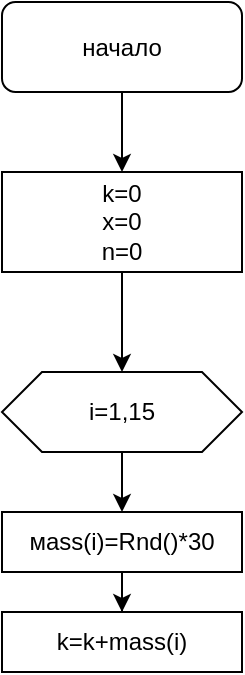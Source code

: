 <mxfile version="15.5.5" type="device"><diagram id="OpV86igZMK1MVGCMlE6b" name="Page-1"><mxGraphModel dx="311" dy="251" grid="1" gridSize="10" guides="1" tooltips="1" connect="1" arrows="1" fold="1" page="1" pageScale="1" pageWidth="827" pageHeight="1169" math="0" shadow="0"><root><mxCell id="0"/><mxCell id="1" parent="0"/><mxCell id="rTDXlc-DmS66xLu7jvIO-14" value="" style="edgeStyle=orthogonalEdgeStyle;rounded=0;orthogonalLoop=1;jettySize=auto;html=1;" edge="1" parent="1" source="rTDXlc-DmS66xLu7jvIO-10"><mxGeometry relative="1" as="geometry"><mxPoint x="680" y="210" as="targetPoint"/></mxGeometry></mxCell><mxCell id="rTDXlc-DmS66xLu7jvIO-10" value="&lt;font style=&quot;vertical-align: inherit&quot;&gt;&lt;font style=&quot;vertical-align: inherit&quot;&gt;k=0&lt;br&gt;x=0&lt;br&gt;n=0&lt;br&gt;&lt;/font&gt;&lt;/font&gt;" style="rounded=0;whiteSpace=wrap;html=1;" vertex="1" parent="1"><mxGeometry x="620" y="110" width="120" height="50" as="geometry"/></mxCell><mxCell id="rTDXlc-DmS66xLu7jvIO-12" value="" style="edgeStyle=orthogonalEdgeStyle;rounded=0;orthogonalLoop=1;jettySize=auto;html=1;" edge="1" parent="1" source="rTDXlc-DmS66xLu7jvIO-11" target="rTDXlc-DmS66xLu7jvIO-10"><mxGeometry relative="1" as="geometry"/></mxCell><mxCell id="rTDXlc-DmS66xLu7jvIO-11" value="&lt;font style=&quot;vertical-align: inherit&quot;&gt;&lt;font style=&quot;vertical-align: inherit&quot;&gt;начало&lt;/font&gt;&lt;/font&gt;" style="rounded=1;whiteSpace=wrap;html=1;" vertex="1" parent="1"><mxGeometry x="620" y="25" width="120" height="45" as="geometry"/></mxCell><mxCell id="rTDXlc-DmS66xLu7jvIO-17" value="" style="edgeStyle=orthogonalEdgeStyle;rounded=0;orthogonalLoop=1;jettySize=auto;html=1;" edge="1" parent="1" source="rTDXlc-DmS66xLu7jvIO-15" target="rTDXlc-DmS66xLu7jvIO-16"><mxGeometry relative="1" as="geometry"/></mxCell><mxCell id="rTDXlc-DmS66xLu7jvIO-15" value="&lt;font style=&quot;vertical-align: inherit&quot;&gt;&lt;font style=&quot;vertical-align: inherit&quot;&gt;i=1,15&lt;/font&gt;&lt;/font&gt;" style="shape=hexagon;perimeter=hexagonPerimeter2;whiteSpace=wrap;html=1;fixedSize=1;" vertex="1" parent="1"><mxGeometry x="620" y="210" width="120" height="40" as="geometry"/></mxCell><mxCell id="rTDXlc-DmS66xLu7jvIO-19" value="" style="edgeStyle=orthogonalEdgeStyle;rounded=0;orthogonalLoop=1;jettySize=auto;html=1;" edge="1" parent="1" source="rTDXlc-DmS66xLu7jvIO-16" target="rTDXlc-DmS66xLu7jvIO-18"><mxGeometry relative="1" as="geometry"/></mxCell><mxCell id="rTDXlc-DmS66xLu7jvIO-16" value="&lt;font style=&quot;vertical-align: inherit&quot;&gt;&lt;font style=&quot;vertical-align: inherit&quot;&gt;мass(i)=Rnd()*30&lt;/font&gt;&lt;/font&gt;" style="rounded=0;whiteSpace=wrap;html=1;" vertex="1" parent="1"><mxGeometry x="620" y="280" width="120" height="30" as="geometry"/></mxCell><mxCell id="rTDXlc-DmS66xLu7jvIO-18" value="&lt;font style=&quot;vertical-align: inherit&quot;&gt;&lt;font style=&quot;vertical-align: inherit&quot;&gt;k=k+mass(i)&lt;/font&gt;&lt;/font&gt;" style="rounded=0;whiteSpace=wrap;html=1;" vertex="1" parent="1"><mxGeometry x="620" y="330" width="120" height="30" as="geometry"/></mxCell></root></mxGraphModel></diagram></mxfile>